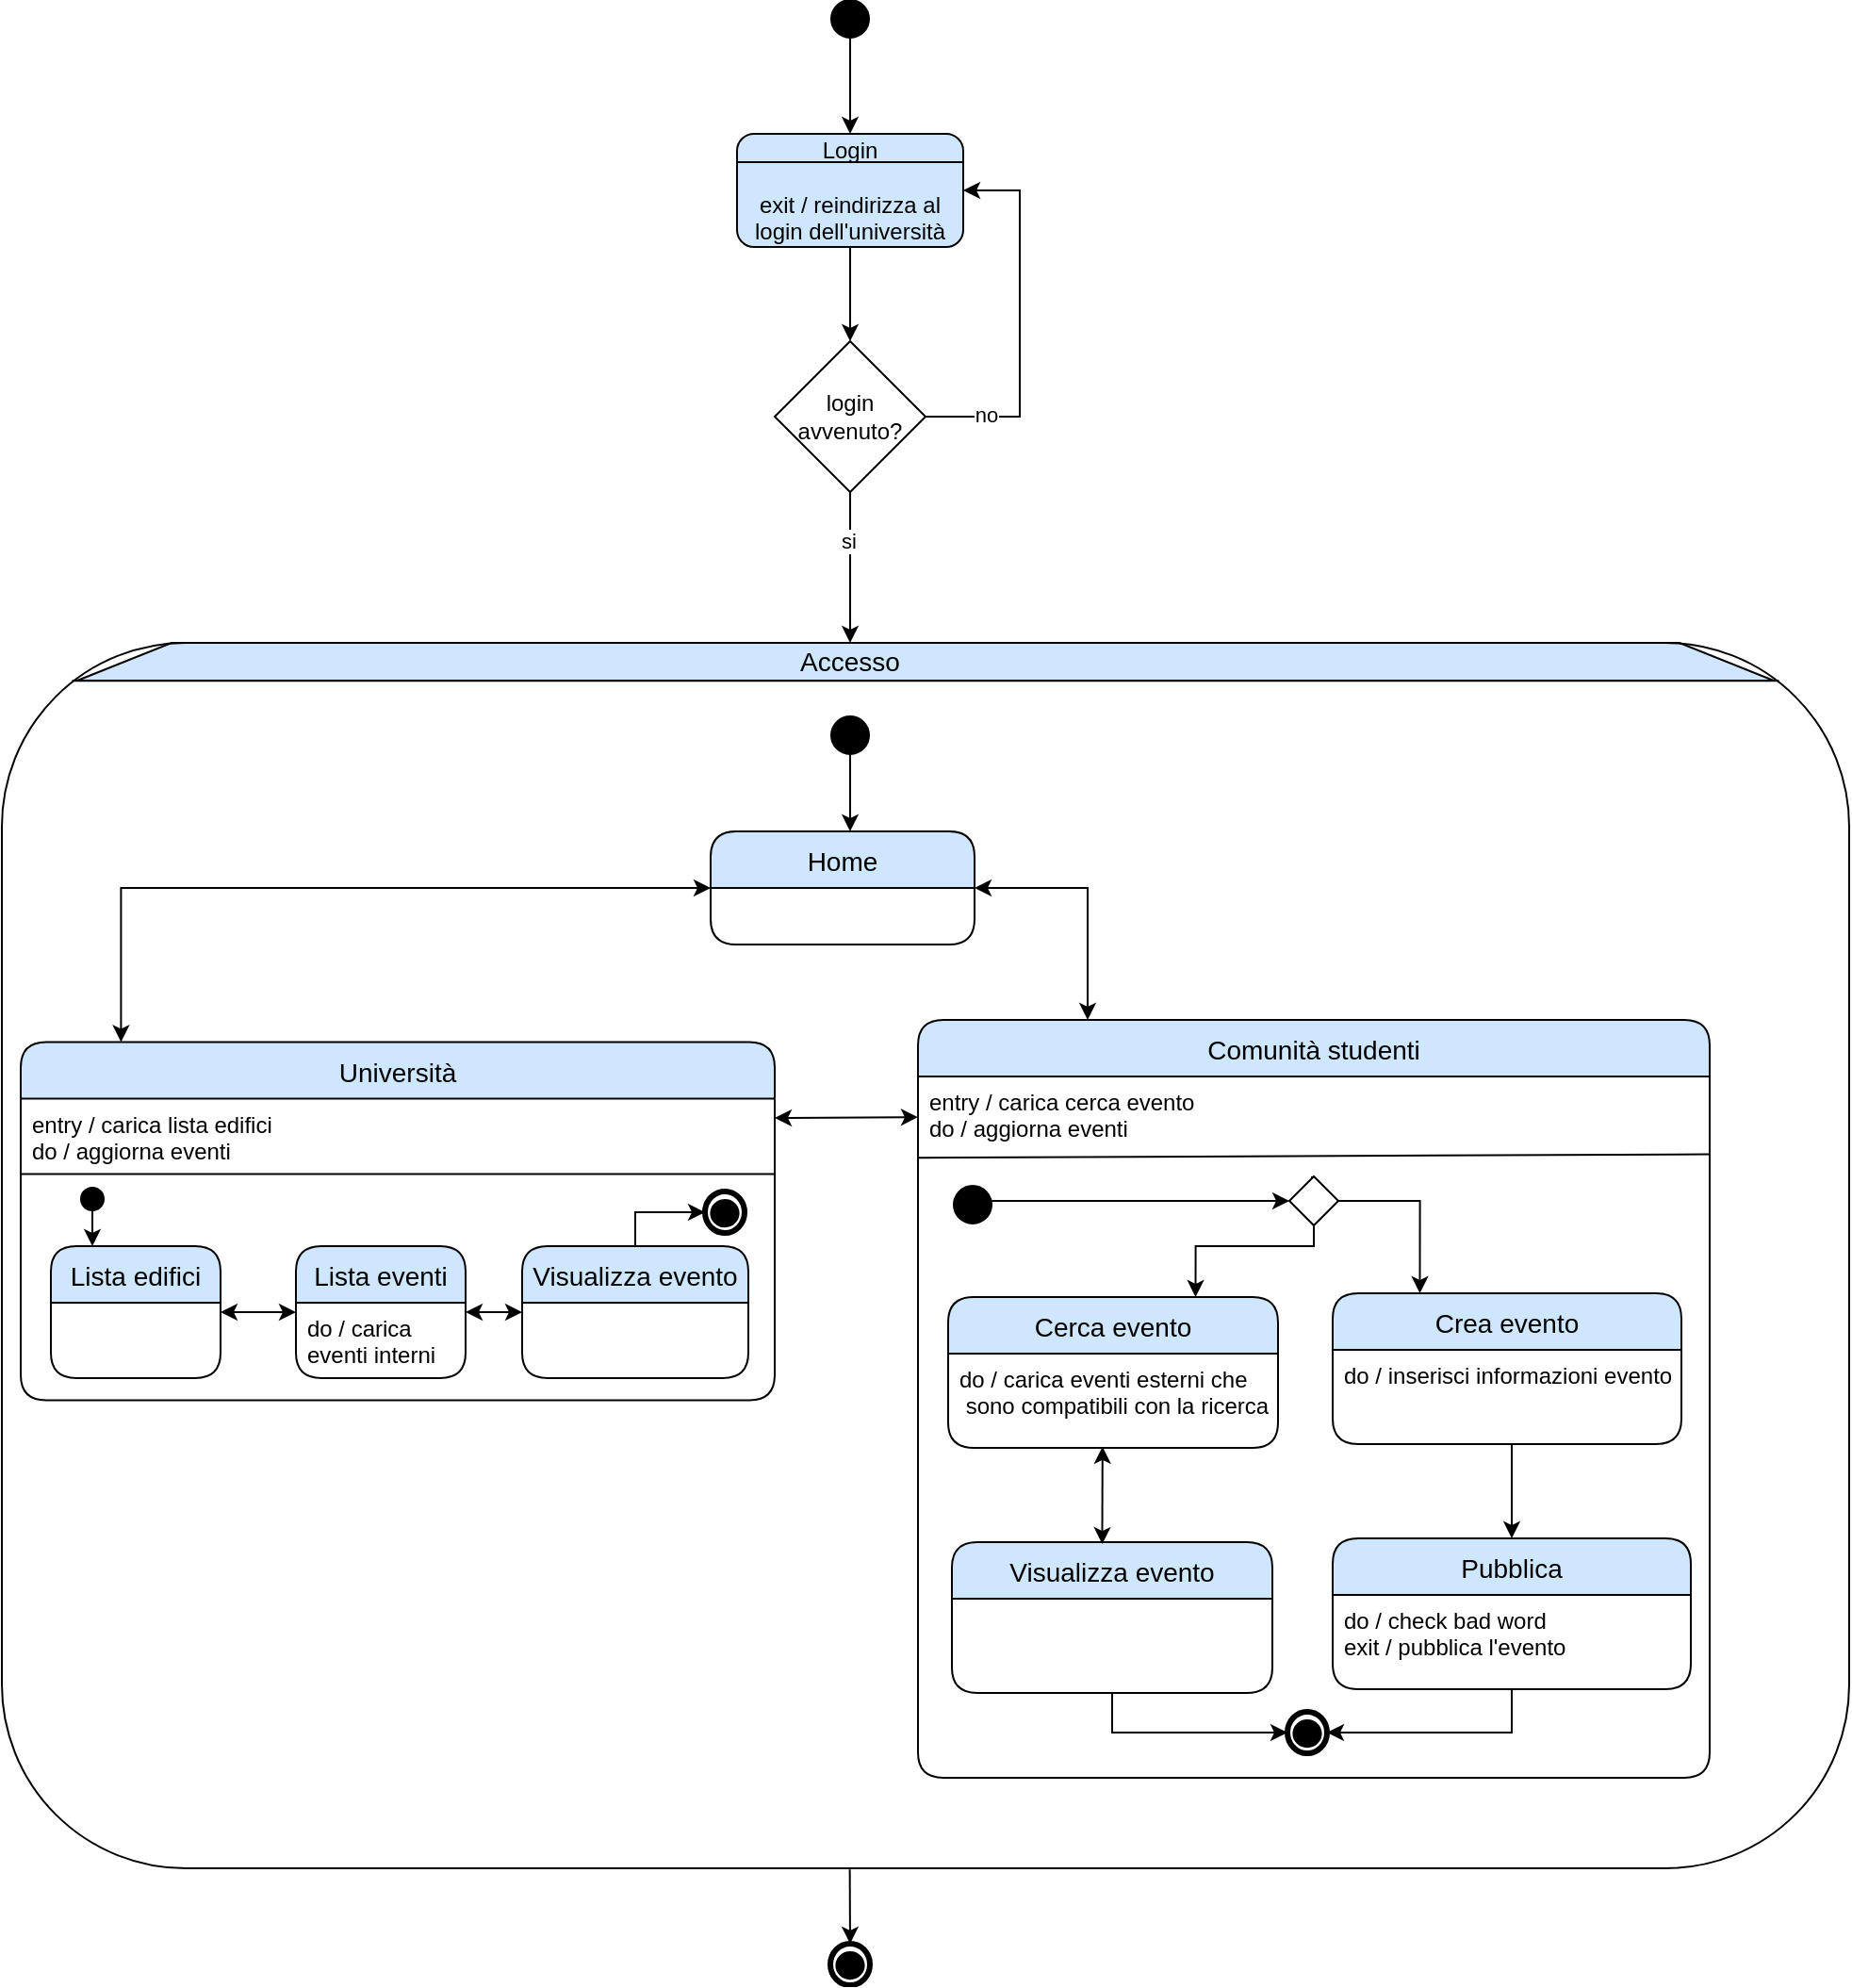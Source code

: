 <mxfile version="13.7.3" type="device"><diagram id="YXxuehNLFtnjuTYtwJZv" name="Pagina-1"><mxGraphModel dx="1613" dy="1741" grid="1" gridSize="10" guides="1" tooltips="1" connect="1" arrows="1" fold="1" page="1" pageScale="1" pageWidth="827" pageHeight="1169" math="0" shadow="0"><root><mxCell id="0"/><mxCell id="1" parent="0"/><mxCell id="SMUV9AVMAoFNgjD9AxrA-23" value="" style="shape=trapezoid;perimeter=trapezoidPerimeter;whiteSpace=wrap;html=1;fixedSize=1;fillColor=#CFE6FF;size=50;" vertex="1" parent="1"><mxGeometry x="-70" y="100" width="900" height="20" as="geometry"/></mxCell><mxCell id="5CDoY_reHlGmIlFqXlQV-82" value="" style="group" parent="1" vertex="1" connectable="0"><mxGeometry x="254" y="383" width="56" height="118.75" as="geometry"/></mxCell><mxCell id="5CDoY_reHlGmIlFqXlQV-81" value="" style="group" parent="5CDoY_reHlGmIlFqXlQV-82" vertex="1" connectable="0"><mxGeometry width="56" height="118.75" as="geometry"/></mxCell><mxCell id="5CDoY_reHlGmIlFqXlQV-30" value="Università" style="swimlane;childLayout=stackLayout;horizontal=1;startSize=30;horizontalStack=0;rounded=1;fontSize=14;fontStyle=0;strokeWidth=1;resizeParent=0;resizeLast=1;shadow=0;dashed=0;align=center;fillColor=#CFE6FF;" parent="5CDoY_reHlGmIlFqXlQV-81" vertex="1"><mxGeometry x="-354" y="-71.25" width="400" height="190" as="geometry"/></mxCell><mxCell id="5CDoY_reHlGmIlFqXlQV-31" value="entry / carica lista edifici&#10;do / aggiorna eventi&#10;" style="align=left;strokeColor=none;fillColor=none;spacingLeft=4;fontSize=12;verticalAlign=top;resizable=0;rotatable=0;part=1;" parent="5CDoY_reHlGmIlFqXlQV-30" vertex="1"><mxGeometry y="30" width="400" height="160" as="geometry"/></mxCell><mxCell id="5CDoY_reHlGmIlFqXlQV-33" value="" style="endArrow=none;html=1;exitX=0;exitY=0.25;exitDx=0;exitDy=0;entryX=1;entryY=0.25;entryDx=0;entryDy=0;" parent="5CDoY_reHlGmIlFqXlQV-30" source="5CDoY_reHlGmIlFqXlQV-31" target="5CDoY_reHlGmIlFqXlQV-31" edge="1"><mxGeometry width="50" height="50" relative="1" as="geometry"><mxPoint x="-20" y="-30" as="sourcePoint"/><mxPoint x="30" y="-80" as="targetPoint"/></mxGeometry></mxCell><mxCell id="5CDoY_reHlGmIlFqXlQV-85" value="" style="group" parent="5CDoY_reHlGmIlFqXlQV-81" vertex="1" connectable="0"><mxGeometry x="9" y="8" width="21" height="22" as="geometry"/></mxCell><mxCell id="5CDoY_reHlGmIlFqXlQV-89" value="" style="group" parent="5CDoY_reHlGmIlFqXlQV-85" vertex="1" connectable="0"><mxGeometry width="21" height="22" as="geometry"/></mxCell><mxCell id="5CDoY_reHlGmIlFqXlQV-79" value="" style="shape=mxgraph.bpmn.shape;html=1;verticalLabelPosition=bottom;labelBackgroundColor=#ffffff;verticalAlign=top;align=center;perimeter=ellipsePerimeter;outlineConnect=0;outline=end;symbol=general;strokeWidth=1;" parent="5CDoY_reHlGmIlFqXlQV-89" vertex="1"><mxGeometry width="21" height="22" as="geometry"/></mxCell><mxCell id="5CDoY_reHlGmIlFqXlQV-80" value="" style="shape=mxgraph.bpmn.shape;html=1;verticalLabelPosition=bottom;labelBackgroundColor=#ffffff;verticalAlign=top;align=center;perimeter=ellipsePerimeter;outlineConnect=0;outline=end;symbol=general;strokeWidth=1;fillColor=#000000;container=1;" parent="5CDoY_reHlGmIlFqXlQV-89" vertex="1"><mxGeometry x="4.2" y="5.5" width="12.6" height="12.1" as="geometry"><mxRectangle x="6" y="7.5" width="50" height="40" as="alternateBounds"/></mxGeometry></mxCell><mxCell id="PHvisqYWQ1s6E95K81vG-1" value="" style="rounded=1;whiteSpace=wrap;html=1;fillColor=none;" parent="1" vertex="1"><mxGeometry x="-110" y="100" width="980" height="650" as="geometry"/></mxCell><mxCell id="5CDoY_reHlGmIlFqXlQV-28" value="Comunità studenti" style="swimlane;childLayout=stackLayout;horizontal=1;startSize=30;horizontalStack=0;rounded=1;fontSize=14;fontStyle=0;strokeWidth=1;resizeParent=0;resizeLast=1;shadow=0;align=center;fillColor=#CFE6FF;" parent="1" vertex="1"><mxGeometry x="376" y="300" width="420" height="402" as="geometry"/></mxCell><mxCell id="5CDoY_reHlGmIlFqXlQV-63" value="" style="endArrow=none;html=1;exitX=-0.001;exitY=0.116;exitDx=0;exitDy=0;entryX=0.999;entryY=0.111;entryDx=0;entryDy=0;exitPerimeter=0;entryPerimeter=0;" parent="5CDoY_reHlGmIlFqXlQV-28" source="5CDoY_reHlGmIlFqXlQV-29" target="5CDoY_reHlGmIlFqXlQV-29" edge="1"><mxGeometry width="50" height="50" relative="1" as="geometry"><mxPoint x="190" as="sourcePoint"/><mxPoint x="240" y="-50" as="targetPoint"/></mxGeometry></mxCell><mxCell id="5CDoY_reHlGmIlFqXlQV-29" value="entry / carica cerca evento&#10;do / aggiorna eventi" style="align=left;strokeColor=none;fillColor=none;spacingLeft=4;fontSize=12;verticalAlign=top;resizable=0;rotatable=0;part=1;" parent="5CDoY_reHlGmIlFqXlQV-28" vertex="1"><mxGeometry y="30" width="420" height="372" as="geometry"/></mxCell><mxCell id="5CDoY_reHlGmIlFqXlQV-16" value="" style="edgeStyle=orthogonalEdgeStyle;rounded=0;orthogonalLoop=1;jettySize=auto;html=1;" parent="1" source="5CDoY_reHlGmIlFqXlQV-8" target="5CDoY_reHlGmIlFqXlQV-15" edge="1"><mxGeometry relative="1" as="geometry"/></mxCell><mxCell id="5CDoY_reHlGmIlFqXlQV-8" value="Login&lt;br&gt;&lt;br&gt;exit / reindirizza al login dell'università" style="rounded=1;whiteSpace=wrap;html=1;fillColor=#CFE6FF;" parent="1" vertex="1"><mxGeometry x="280" y="-170" width="120" height="60" as="geometry"/></mxCell><mxCell id="5CDoY_reHlGmIlFqXlQV-9" value="" style="endArrow=none;html=1;exitX=0;exitY=0.25;exitDx=0;exitDy=0;entryX=1;entryY=0.25;entryDx=0;entryDy=0;" parent="1" source="5CDoY_reHlGmIlFqXlQV-8" target="5CDoY_reHlGmIlFqXlQV-8" edge="1"><mxGeometry width="50" height="50" relative="1" as="geometry"><mxPoint x="410" y="-10" as="sourcePoint"/><mxPoint x="460" y="-60" as="targetPoint"/></mxGeometry></mxCell><mxCell id="5CDoY_reHlGmIlFqXlQV-17" style="edgeStyle=orthogonalEdgeStyle;rounded=0;orthogonalLoop=1;jettySize=auto;html=1;entryX=1;entryY=0.5;entryDx=0;entryDy=0;" parent="1" source="5CDoY_reHlGmIlFqXlQV-15" target="5CDoY_reHlGmIlFqXlQV-8" edge="1"><mxGeometry relative="1" as="geometry"><Array as="points"><mxPoint x="430" y="-20"/><mxPoint x="430" y="-140"/></Array></mxGeometry></mxCell><mxCell id="5CDoY_reHlGmIlFqXlQV-18" value="no" style="edgeLabel;html=1;align=center;verticalAlign=middle;resizable=0;points=[];" parent="5CDoY_reHlGmIlFqXlQV-17" vertex="1" connectable="0"><mxGeometry x="-0.68" y="1" relative="1" as="geometry"><mxPoint as="offset"/></mxGeometry></mxCell><mxCell id="PHvisqYWQ1s6E95K81vG-4" value="" style="edgeStyle=orthogonalEdgeStyle;rounded=0;orthogonalLoop=1;jettySize=auto;html=1;fontSize=14;" parent="1" source="5CDoY_reHlGmIlFqXlQV-15" target="PHvisqYWQ1s6E95K81vG-3" edge="1"><mxGeometry relative="1" as="geometry"/></mxCell><mxCell id="SMUV9AVMAoFNgjD9AxrA-1" value="si" style="edgeLabel;html=1;align=center;verticalAlign=middle;resizable=0;points=[];" vertex="1" connectable="0" parent="PHvisqYWQ1s6E95K81vG-4"><mxGeometry x="-0.35" y="-1" relative="1" as="geometry"><mxPoint as="offset"/></mxGeometry></mxCell><mxCell id="5CDoY_reHlGmIlFqXlQV-15" value="login avvenuto?" style="rhombus;whiteSpace=wrap;html=1;fillColor=none;" parent="1" vertex="1"><mxGeometry x="300" y="-60" width="80" height="80" as="geometry"/></mxCell><mxCell id="5CDoY_reHlGmIlFqXlQV-55" style="edgeStyle=orthogonalEdgeStyle;rounded=0;orthogonalLoop=1;jettySize=auto;html=1;startArrow=classic;startFill=1;" parent="1" source="5CDoY_reHlGmIlFqXlQV-26" edge="1"><mxGeometry relative="1" as="geometry"><mxPoint x="466" y="300" as="targetPoint"/><Array as="points"><mxPoint x="466" y="230"/></Array></mxGeometry></mxCell><mxCell id="5CDoY_reHlGmIlFqXlQV-26" value="Home" style="swimlane;childLayout=stackLayout;horizontal=1;startSize=30;horizontalStack=0;rounded=1;fontSize=14;fontStyle=0;strokeWidth=1;resizeParent=0;resizeLast=1;shadow=0;dashed=0;align=center;fillColor=#CFE6FF;" parent="1" vertex="1"><mxGeometry x="266" y="200" width="140" height="60" as="geometry"/></mxCell><mxCell id="5CDoY_reHlGmIlFqXlQV-27" value=" " style="align=left;strokeColor=none;fillColor=none;spacingLeft=4;fontSize=12;verticalAlign=top;resizable=0;rotatable=0;part=1;" parent="5CDoY_reHlGmIlFqXlQV-26" vertex="1"><mxGeometry y="30" width="140" height="30" as="geometry"/></mxCell><mxCell id="5CDoY_reHlGmIlFqXlQV-43" value="" style="edgeStyle=orthogonalEdgeStyle;rounded=0;orthogonalLoop=1;jettySize=auto;html=1;startArrow=classic;startFill=1;" parent="1" source="5CDoY_reHlGmIlFqXlQV-37" target="5CDoY_reHlGmIlFqXlQV-40" edge="1"><mxGeometry relative="1" as="geometry"/></mxCell><mxCell id="5CDoY_reHlGmIlFqXlQV-45" style="edgeStyle=orthogonalEdgeStyle;rounded=0;orthogonalLoop=1;jettySize=auto;html=1;entryX=0.133;entryY=0;entryDx=0;entryDy=0;entryPerimeter=0;startArrow=classic;startFill=1;exitX=0;exitY=0.5;exitDx=0;exitDy=0;" parent="1" source="5CDoY_reHlGmIlFqXlQV-26" target="5CDoY_reHlGmIlFqXlQV-30" edge="1"><mxGeometry relative="1" as="geometry"><Array as="points"><mxPoint x="-47" y="230"/></Array></mxGeometry></mxCell><mxCell id="5CDoY_reHlGmIlFqXlQV-51" value="" style="group" parent="1" vertex="1" connectable="0"><mxGeometry x="-67" y="390" width="10" height="10" as="geometry"/></mxCell><mxCell id="5CDoY_reHlGmIlFqXlQV-46" value="" style="shape=mxgraph.bpmn.shape;html=1;verticalLabelPosition=bottom;labelBackgroundColor=#ffffff;verticalAlign=top;align=center;perimeter=ellipsePerimeter;outlineConnect=0;outline=end;symbol=general;strokeWidth=1;fillColor=#000000;" parent="5CDoY_reHlGmIlFqXlQV-51" vertex="1"><mxGeometry width="10" height="10" as="geometry"/></mxCell><mxCell id="5CDoY_reHlGmIlFqXlQV-50" style="edgeStyle=orthogonalEdgeStyle;rounded=0;orthogonalLoop=1;jettySize=auto;html=1;entryX=0.25;entryY=0;entryDx=0;entryDy=0;startArrow=none;startFill=0;" parent="1" source="5CDoY_reHlGmIlFqXlQV-46" target="5CDoY_reHlGmIlFqXlQV-37" edge="1"><mxGeometry relative="1" as="geometry"/></mxCell><mxCell id="5CDoY_reHlGmIlFqXlQV-37" value="Lista edifici" style="swimlane;childLayout=stackLayout;horizontal=1;startSize=30;horizontalStack=0;rounded=1;fontSize=14;fontStyle=0;strokeWidth=1;resizeParent=0;resizeLast=1;shadow=0;dashed=0;align=center;fillColor=#CFE6FF;" parent="1" vertex="1"><mxGeometry x="-84" y="420" width="90" height="70" as="geometry"/></mxCell><mxCell id="5CDoY_reHlGmIlFqXlQV-38" value=" " style="align=left;strokeColor=none;fillColor=none;spacingLeft=4;fontSize=12;verticalAlign=top;resizable=0;rotatable=0;part=1;" parent="5CDoY_reHlGmIlFqXlQV-37" vertex="1"><mxGeometry y="30" width="90" height="30" as="geometry"/></mxCell><mxCell id="5CDoY_reHlGmIlFqXlQV-39" value=" " style="align=left;strokeColor=none;fillColor=none;spacingLeft=4;fontSize=12;verticalAlign=top;resizable=0;rotatable=0;part=1;" parent="5CDoY_reHlGmIlFqXlQV-37" vertex="1"><mxGeometry y="60" width="90" height="10" as="geometry"/></mxCell><mxCell id="5CDoY_reHlGmIlFqXlQV-40" value="Lista eventi" style="swimlane;childLayout=stackLayout;horizontal=1;startSize=30;horizontalStack=0;rounded=1;fontSize=14;fontStyle=0;strokeWidth=1;resizeParent=0;resizeLast=1;shadow=0;dashed=0;align=center;fillColor=#CFE6FF;" parent="1" vertex="1"><mxGeometry x="46" y="420" width="90" height="70" as="geometry"/></mxCell><mxCell id="5CDoY_reHlGmIlFqXlQV-41" value="do / carica &#10;eventi interni" style="align=left;strokeColor=none;fillColor=none;spacingLeft=4;fontSize=12;verticalAlign=top;resizable=0;rotatable=0;part=1;" parent="5CDoY_reHlGmIlFqXlQV-40" vertex="1"><mxGeometry y="30" width="90" height="30" as="geometry"/></mxCell><mxCell id="5CDoY_reHlGmIlFqXlQV-61" value=" " style="align=left;strokeColor=none;fillColor=none;spacingLeft=4;fontSize=12;verticalAlign=top;resizable=0;rotatable=0;part=1;" parent="5CDoY_reHlGmIlFqXlQV-40" vertex="1"><mxGeometry y="60" width="90" height="30" as="geometry"/></mxCell><mxCell id="5CDoY_reHlGmIlFqXlQV-42" value=" " style="align=left;strokeColor=none;fillColor=none;spacingLeft=4;fontSize=12;verticalAlign=top;resizable=0;rotatable=0;part=1;" parent="5CDoY_reHlGmIlFqXlQV-40" vertex="1"><mxGeometry y="90" width="90" height="-20" as="geometry"/></mxCell><mxCell id="5CDoY_reHlGmIlFqXlQV-87" style="edgeStyle=orthogonalEdgeStyle;rounded=0;orthogonalLoop=1;jettySize=auto;html=1;entryX=0;entryY=0.5;entryDx=0;entryDy=0;startArrow=none;startFill=0;" parent="1" source="5CDoY_reHlGmIlFqXlQV-56" target="5CDoY_reHlGmIlFqXlQV-79" edge="1"><mxGeometry relative="1" as="geometry"><Array as="points"><mxPoint x="226" y="402"/></Array></mxGeometry></mxCell><mxCell id="5CDoY_reHlGmIlFqXlQV-56" value="Visualizza evento" style="swimlane;childLayout=stackLayout;horizontal=1;startSize=30;horizontalStack=0;rounded=1;fontSize=14;fontStyle=0;strokeWidth=1;resizeParent=0;resizeLast=1;shadow=0;dashed=0;align=center;spacing=1;fillColor=#CFE6FF;" parent="1" vertex="1"><mxGeometry x="166" y="420" width="120" height="70" as="geometry"/></mxCell><mxCell id="5CDoY_reHlGmIlFqXlQV-77" style="edgeStyle=orthogonalEdgeStyle;rounded=0;orthogonalLoop=1;jettySize=auto;html=1;entryX=0.5;entryY=0;entryDx=0;entryDy=0;startArrow=none;startFill=0;" parent="1" source="5CDoY_reHlGmIlFqXlQV-67" target="5CDoY_reHlGmIlFqXlQV-75" edge="1"><mxGeometry relative="1" as="geometry"><Array as="points"><mxPoint x="691" y="537"/><mxPoint x="691" y="537"/></Array></mxGeometry></mxCell><mxCell id="5CDoY_reHlGmIlFqXlQV-88" style="edgeStyle=orthogonalEdgeStyle;rounded=0;orthogonalLoop=1;jettySize=auto;html=1;entryX=0;entryY=0.5;entryDx=0;entryDy=0;startArrow=classic;startFill=1;" parent="1" target="5CDoY_reHlGmIlFqXlQV-56" edge="1"><mxGeometry relative="1" as="geometry"><mxPoint x="136" y="455" as="sourcePoint"/><Array as="points"><mxPoint x="136" y="455"/></Array></mxGeometry></mxCell><mxCell id="5CDoY_reHlGmIlFqXlQV-102" style="edgeStyle=orthogonalEdgeStyle;rounded=0;orthogonalLoop=1;jettySize=auto;html=1;entryX=0;entryY=0.5;entryDx=0;entryDy=0;startArrow=none;startFill=0;" parent="1" source="5CDoY_reHlGmIlFqXlQV-101" target="5CDoY_reHlGmIlFqXlQV-104" edge="1"><mxGeometry relative="1" as="geometry"><Array as="points"><mxPoint x="414" y="396"/></Array></mxGeometry></mxCell><mxCell id="5CDoY_reHlGmIlFqXlQV-101" value="" style="shape=mxgraph.bpmn.shape;html=1;verticalLabelPosition=bottom;labelBackgroundColor=#ffffff;verticalAlign=top;align=center;perimeter=ellipsePerimeter;outlineConnect=0;outline=end;symbol=general;strokeWidth=1;fillColor=#000000;" parent="1" vertex="1"><mxGeometry x="396" y="389" width="18" height="18" as="geometry"/></mxCell><mxCell id="5CDoY_reHlGmIlFqXlQV-64" value="Cerca evento" style="swimlane;childLayout=stackLayout;horizontal=1;startSize=30;horizontalStack=0;rounded=1;fontSize=14;fontStyle=0;strokeWidth=1;resizeParent=0;resizeLast=1;shadow=0;dashed=0;align=center;fillColor=#CFE6FF;" parent="1" vertex="1"><mxGeometry x="392" y="447" width="175" height="80" as="geometry"><mxRectangle x="395" y="310" width="120" height="30" as="alternateBounds"/></mxGeometry></mxCell><mxCell id="5CDoY_reHlGmIlFqXlQV-65" value="do / carica eventi esterni che&#10; sono compatibili con la ricerca" style="align=left;strokeColor=none;fillColor=none;spacingLeft=4;fontSize=12;verticalAlign=top;resizable=0;rotatable=0;part=1;" parent="5CDoY_reHlGmIlFqXlQV-64" vertex="1"><mxGeometry y="30" width="175" height="50" as="geometry"/></mxCell><mxCell id="5CDoY_reHlGmIlFqXlQV-121" style="edgeStyle=orthogonalEdgeStyle;rounded=0;orthogonalLoop=1;jettySize=auto;html=1;exitX=0.5;exitY=1;exitDx=0;exitDy=0;entryX=0;entryY=0.5;entryDx=0;entryDy=0;startArrow=none;startFill=0;" parent="1" source="5CDoY_reHlGmIlFqXlQV-71" target="5CDoY_reHlGmIlFqXlQV-117" edge="1"><mxGeometry relative="1" as="geometry"/></mxCell><mxCell id="5CDoY_reHlGmIlFqXlQV-71" value="Visualizza evento" style="swimlane;childLayout=stackLayout;horizontal=1;startSize=30;horizontalStack=0;rounded=1;fontSize=14;fontStyle=0;strokeWidth=1;resizeParent=0;resizeLast=1;shadow=0;dashed=0;align=center;spacing=1;fillColor=#CFE6FF;" parent="1" vertex="1"><mxGeometry x="394" y="577" width="170" height="80" as="geometry"/></mxCell><mxCell id="5CDoY_reHlGmIlFqXlQV-105" style="edgeStyle=orthogonalEdgeStyle;rounded=0;orthogonalLoop=1;jettySize=auto;html=1;entryX=0.75;entryY=0;entryDx=0;entryDy=0;startArrow=none;startFill=0;" parent="1" source="5CDoY_reHlGmIlFqXlQV-104" target="5CDoY_reHlGmIlFqXlQV-64" edge="1"><mxGeometry relative="1" as="geometry"><Array as="points"><mxPoint x="586" y="420"/><mxPoint x="523" y="420"/></Array></mxGeometry></mxCell><mxCell id="5CDoY_reHlGmIlFqXlQV-106" style="edgeStyle=orthogonalEdgeStyle;rounded=0;orthogonalLoop=1;jettySize=auto;html=1;entryX=0.25;entryY=0;entryDx=0;entryDy=0;startArrow=none;startFill=0;" parent="1" target="5CDoY_reHlGmIlFqXlQV-66" edge="1"><mxGeometry relative="1" as="geometry"><mxPoint x="585.0" y="383.0" as="sourcePoint"/><Array as="points"><mxPoint x="585" y="396"/><mxPoint x="642" y="396"/></Array></mxGeometry></mxCell><mxCell id="5CDoY_reHlGmIlFqXlQV-104" value="" style="rhombus;whiteSpace=wrap;html=1;strokeWidth=1;align=center;fillColor=#FFFFFF;" parent="1" vertex="1"><mxGeometry x="573" y="383" width="26" height="26" as="geometry"/></mxCell><mxCell id="5CDoY_reHlGmIlFqXlQV-108" value="" style="endArrow=classic;startArrow=classic;html=1;entryX=0.468;entryY=0.988;entryDx=0;entryDy=0;entryPerimeter=0;exitX=0.469;exitY=0.013;exitDx=0;exitDy=0;exitPerimeter=0;" parent="1" source="5CDoY_reHlGmIlFqXlQV-71" target="5CDoY_reHlGmIlFqXlQV-65" edge="1"><mxGeometry width="50" height="50" relative="1" as="geometry"><mxPoint x="486" y="570" as="sourcePoint"/><mxPoint x="536" y="520" as="targetPoint"/></mxGeometry></mxCell><mxCell id="5CDoY_reHlGmIlFqXlQV-66" value="Crea evento" style="swimlane;childLayout=stackLayout;horizontal=1;startSize=30;horizontalStack=0;rounded=1;fontSize=14;fontStyle=0;strokeWidth=1;resizeParent=0;resizeLast=1;shadow=0;dashed=0;align=center;fillColor=#CFE6FF;" parent="1" vertex="1"><mxGeometry x="596" y="445" width="185" height="80" as="geometry"/></mxCell><mxCell id="5CDoY_reHlGmIlFqXlQV-67" value="do / inserisci informazioni evento" style="align=left;strokeColor=none;fillColor=none;spacingLeft=4;fontSize=12;verticalAlign=top;resizable=0;rotatable=0;part=1;" parent="5CDoY_reHlGmIlFqXlQV-66" vertex="1"><mxGeometry y="30" width="185" height="50" as="geometry"/></mxCell><mxCell id="5CDoY_reHlGmIlFqXlQV-75" value="Pubblica" style="swimlane;childLayout=stackLayout;horizontal=1;startSize=30;horizontalStack=0;rounded=1;fontSize=14;fontStyle=0;strokeWidth=1;resizeParent=0;resizeLast=1;shadow=0;dashed=0;align=center;fillColor=#CFE6FF;" parent="1" vertex="1"><mxGeometry x="596" y="575" width="190" height="80" as="geometry"/></mxCell><mxCell id="5CDoY_reHlGmIlFqXlQV-76" value="do / check bad word&#10;exit / pubblica l'evento" style="align=left;strokeColor=none;fillColor=none;spacingLeft=4;fontSize=12;verticalAlign=top;resizable=0;rotatable=0;part=1;" parent="5CDoY_reHlGmIlFqXlQV-75" vertex="1"><mxGeometry y="30" width="190" height="50" as="geometry"/></mxCell><mxCell id="5CDoY_reHlGmIlFqXlQV-120" style="edgeStyle=orthogonalEdgeStyle;rounded=0;orthogonalLoop=1;jettySize=auto;html=1;exitX=0.5;exitY=1;exitDx=0;exitDy=0;entryX=1;entryY=0.5;entryDx=0;entryDy=0;startArrow=none;startFill=0;" parent="1" source="5CDoY_reHlGmIlFqXlQV-76" target="5CDoY_reHlGmIlFqXlQV-117" edge="1"><mxGeometry relative="1" as="geometry"/></mxCell><mxCell id="5CDoY_reHlGmIlFqXlQV-122" style="edgeStyle=orthogonalEdgeStyle;rounded=0;orthogonalLoop=1;jettySize=auto;html=1;entryX=0;entryY=0.058;entryDx=0;entryDy=0;entryPerimeter=0;startArrow=classic;startFill=1;" parent="1" target="5CDoY_reHlGmIlFqXlQV-29" edge="1"><mxGeometry relative="1" as="geometry"><mxPoint x="300" y="352" as="sourcePoint"/><Array as="points"><mxPoint x="300" y="352"/><mxPoint x="338" y="352"/></Array></mxGeometry></mxCell><mxCell id="PHvisqYWQ1s6E95K81vG-2" value="" style="endArrow=none;html=1;rounded=0;exitX=0.038;exitY=0.031;exitDx=0;exitDy=0;exitPerimeter=0;entryX=0.962;entryY=0.031;entryDx=0;entryDy=0;entryPerimeter=0;" parent="1" source="PHvisqYWQ1s6E95K81vG-1" target="PHvisqYWQ1s6E95K81vG-1" edge="1"><mxGeometry width="50" height="50" relative="1" as="geometry"><mxPoint x="500" y="340" as="sourcePoint"/><mxPoint x="550" y="290" as="targetPoint"/></mxGeometry></mxCell><mxCell id="PHvisqYWQ1s6E95K81vG-3" value="&lt;font style=&quot;font-size: 14px&quot;&gt;Accesso&lt;/font&gt;" style="text;html=1;strokeColor=none;fillColor=none;align=center;verticalAlign=middle;whiteSpace=wrap;rounded=0;" parent="1" vertex="1"><mxGeometry x="310" y="100" width="60" height="20" as="geometry"/></mxCell><mxCell id="PHvisqYWQ1s6E95K81vG-8" style="edgeStyle=orthogonalEdgeStyle;orthogonalLoop=1;jettySize=auto;html=1;exitX=0.5;exitY=1;exitDx=0;exitDy=0;fontSize=14;curved=1;" parent="1" source="PHvisqYWQ1s6E95K81vG-6" target="5CDoY_reHlGmIlFqXlQV-26" edge="1"><mxGeometry relative="1" as="geometry"><Array as="points"><mxPoint x="340" y="190"/><mxPoint x="340" y="190"/></Array></mxGeometry></mxCell><mxCell id="PHvisqYWQ1s6E95K81vG-6" value="" style="shape=mxgraph.bpmn.shape;html=1;verticalLabelPosition=bottom;labelBackgroundColor=#ffffff;verticalAlign=top;align=center;perimeter=ellipsePerimeter;outlineConnect=0;outline=end;symbol=general;strokeWidth=1;fillColor=#000000;" parent="1" vertex="1"><mxGeometry x="331" y="140" width="18" height="18" as="geometry"/></mxCell><mxCell id="PHvisqYWQ1s6E95K81vG-10" value="" style="edgeStyle=orthogonalEdgeStyle;curved=1;orthogonalLoop=1;jettySize=auto;html=1;fontSize=14;" parent="1" source="PHvisqYWQ1s6E95K81vG-9" target="5CDoY_reHlGmIlFqXlQV-8" edge="1"><mxGeometry relative="1" as="geometry"/></mxCell><mxCell id="PHvisqYWQ1s6E95K81vG-9" value="" style="shape=mxgraph.bpmn.shape;html=1;verticalLabelPosition=bottom;labelBackgroundColor=#ffffff;verticalAlign=top;align=center;perimeter=ellipsePerimeter;outlineConnect=0;outline=end;symbol=general;strokeWidth=1;fillColor=#000000;" parent="1" vertex="1"><mxGeometry x="331" y="-240" width="18" height="18" as="geometry"/></mxCell><mxCell id="SMUV9AVMAoFNgjD9AxrA-3" value="" style="group" vertex="1" connectable="0" parent="1"><mxGeometry x="572" y="667" width="21" height="22" as="geometry"/></mxCell><mxCell id="5CDoY_reHlGmIlFqXlQV-113" value="" style="group" parent="SMUV9AVMAoFNgjD9AxrA-3" vertex="1" connectable="0"><mxGeometry width="21" height="22" as="geometry"/></mxCell><mxCell id="5CDoY_reHlGmIlFqXlQV-114" value="" style="group" parent="5CDoY_reHlGmIlFqXlQV-113" vertex="1" connectable="0"><mxGeometry width="21" height="22" as="geometry"/></mxCell><mxCell id="5CDoY_reHlGmIlFqXlQV-115" value="" style="group" parent="5CDoY_reHlGmIlFqXlQV-114" vertex="1" connectable="0"><mxGeometry width="21" height="22" as="geometry"/></mxCell><mxCell id="5CDoY_reHlGmIlFqXlQV-116" value="" style="group" parent="5CDoY_reHlGmIlFqXlQV-115" vertex="1" connectable="0"><mxGeometry width="21" height="22" as="geometry"/></mxCell><mxCell id="5CDoY_reHlGmIlFqXlQV-117" value="" style="shape=mxgraph.bpmn.shape;html=1;verticalLabelPosition=bottom;labelBackgroundColor=#ffffff;verticalAlign=top;align=center;perimeter=ellipsePerimeter;outlineConnect=0;outline=end;symbol=general;strokeWidth=1;" parent="5CDoY_reHlGmIlFqXlQV-116" vertex="1"><mxGeometry width="21" height="22" as="geometry"/></mxCell><mxCell id="5CDoY_reHlGmIlFqXlQV-118" value="" style="shape=mxgraph.bpmn.shape;html=1;verticalLabelPosition=bottom;labelBackgroundColor=#ffffff;verticalAlign=top;align=center;perimeter=ellipsePerimeter;outlineConnect=0;outline=end;symbol=general;strokeWidth=1;fillColor=#000000;container=1;" parent="5CDoY_reHlGmIlFqXlQV-116" vertex="1"><mxGeometry x="4.2" y="5.5" width="12.6" height="12.1" as="geometry"><mxRectangle x="6" y="7.5" width="50" height="40" as="alternateBounds"/></mxGeometry></mxCell><mxCell id="SMUV9AVMAoFNgjD9AxrA-21" value="" style="endArrow=classic;html=1;exitX=0.459;exitY=1.001;exitDx=0;exitDy=0;exitPerimeter=0;" edge="1" parent="1" source="PHvisqYWQ1s6E95K81vG-1" target="SMUV9AVMAoFNgjD9AxrA-16"><mxGeometry width="50" height="50" relative="1" as="geometry"><mxPoint x="350" y="760" as="sourcePoint"/><mxPoint x="400" y="710" as="targetPoint"/></mxGeometry></mxCell><mxCell id="SMUV9AVMAoFNgjD9AxrA-22" value="" style="group" vertex="1" connectable="0" parent="1"><mxGeometry x="329.5" y="790" width="21" height="22" as="geometry"/></mxCell><mxCell id="SMUV9AVMAoFNgjD9AxrA-20" value="" style="group" vertex="1" connectable="0" parent="SMUV9AVMAoFNgjD9AxrA-22"><mxGeometry width="21" height="22" as="geometry"/></mxCell><mxCell id="SMUV9AVMAoFNgjD9AxrA-18" value="" style="group" vertex="1" connectable="0" parent="SMUV9AVMAoFNgjD9AxrA-20"><mxGeometry width="21" height="22" as="geometry"/></mxCell><mxCell id="SMUV9AVMAoFNgjD9AxrA-11" value="" style="group" vertex="1" connectable="0" parent="SMUV9AVMAoFNgjD9AxrA-18"><mxGeometry width="21" height="22" as="geometry"/></mxCell><mxCell id="SMUV9AVMAoFNgjD9AxrA-12" value="" style="group" vertex="1" connectable="0" parent="SMUV9AVMAoFNgjD9AxrA-11"><mxGeometry width="21" height="22" as="geometry"/></mxCell><mxCell id="SMUV9AVMAoFNgjD9AxrA-13" value="" style="group" vertex="1" connectable="0" parent="SMUV9AVMAoFNgjD9AxrA-12"><mxGeometry width="21" height="22" as="geometry"/></mxCell><mxCell id="SMUV9AVMAoFNgjD9AxrA-14" value="" style="group" vertex="1" connectable="0" parent="SMUV9AVMAoFNgjD9AxrA-13"><mxGeometry width="21" height="22" as="geometry"/></mxCell><mxCell id="SMUV9AVMAoFNgjD9AxrA-15" value="" style="group" vertex="1" connectable="0" parent="SMUV9AVMAoFNgjD9AxrA-14"><mxGeometry width="21" height="22" as="geometry"/></mxCell><mxCell id="SMUV9AVMAoFNgjD9AxrA-16" value="" style="shape=mxgraph.bpmn.shape;html=1;verticalLabelPosition=bottom;labelBackgroundColor=#ffffff;verticalAlign=top;align=center;perimeter=ellipsePerimeter;outlineConnect=0;outline=end;symbol=general;strokeWidth=1;" vertex="1" parent="SMUV9AVMAoFNgjD9AxrA-15"><mxGeometry width="21" height="22" as="geometry"/></mxCell><mxCell id="SMUV9AVMAoFNgjD9AxrA-17" value="" style="shape=mxgraph.bpmn.shape;html=1;verticalLabelPosition=bottom;labelBackgroundColor=#ffffff;verticalAlign=top;align=center;perimeter=ellipsePerimeter;outlineConnect=0;outline=end;symbol=general;strokeWidth=1;fillColor=#000000;container=1;" vertex="1" parent="SMUV9AVMAoFNgjD9AxrA-15"><mxGeometry x="4.2" y="5.5" width="12.6" height="12.1" as="geometry"><mxRectangle x="6" y="7.5" width="50" height="40" as="alternateBounds"/></mxGeometry></mxCell></root></mxGraphModel></diagram></mxfile>
